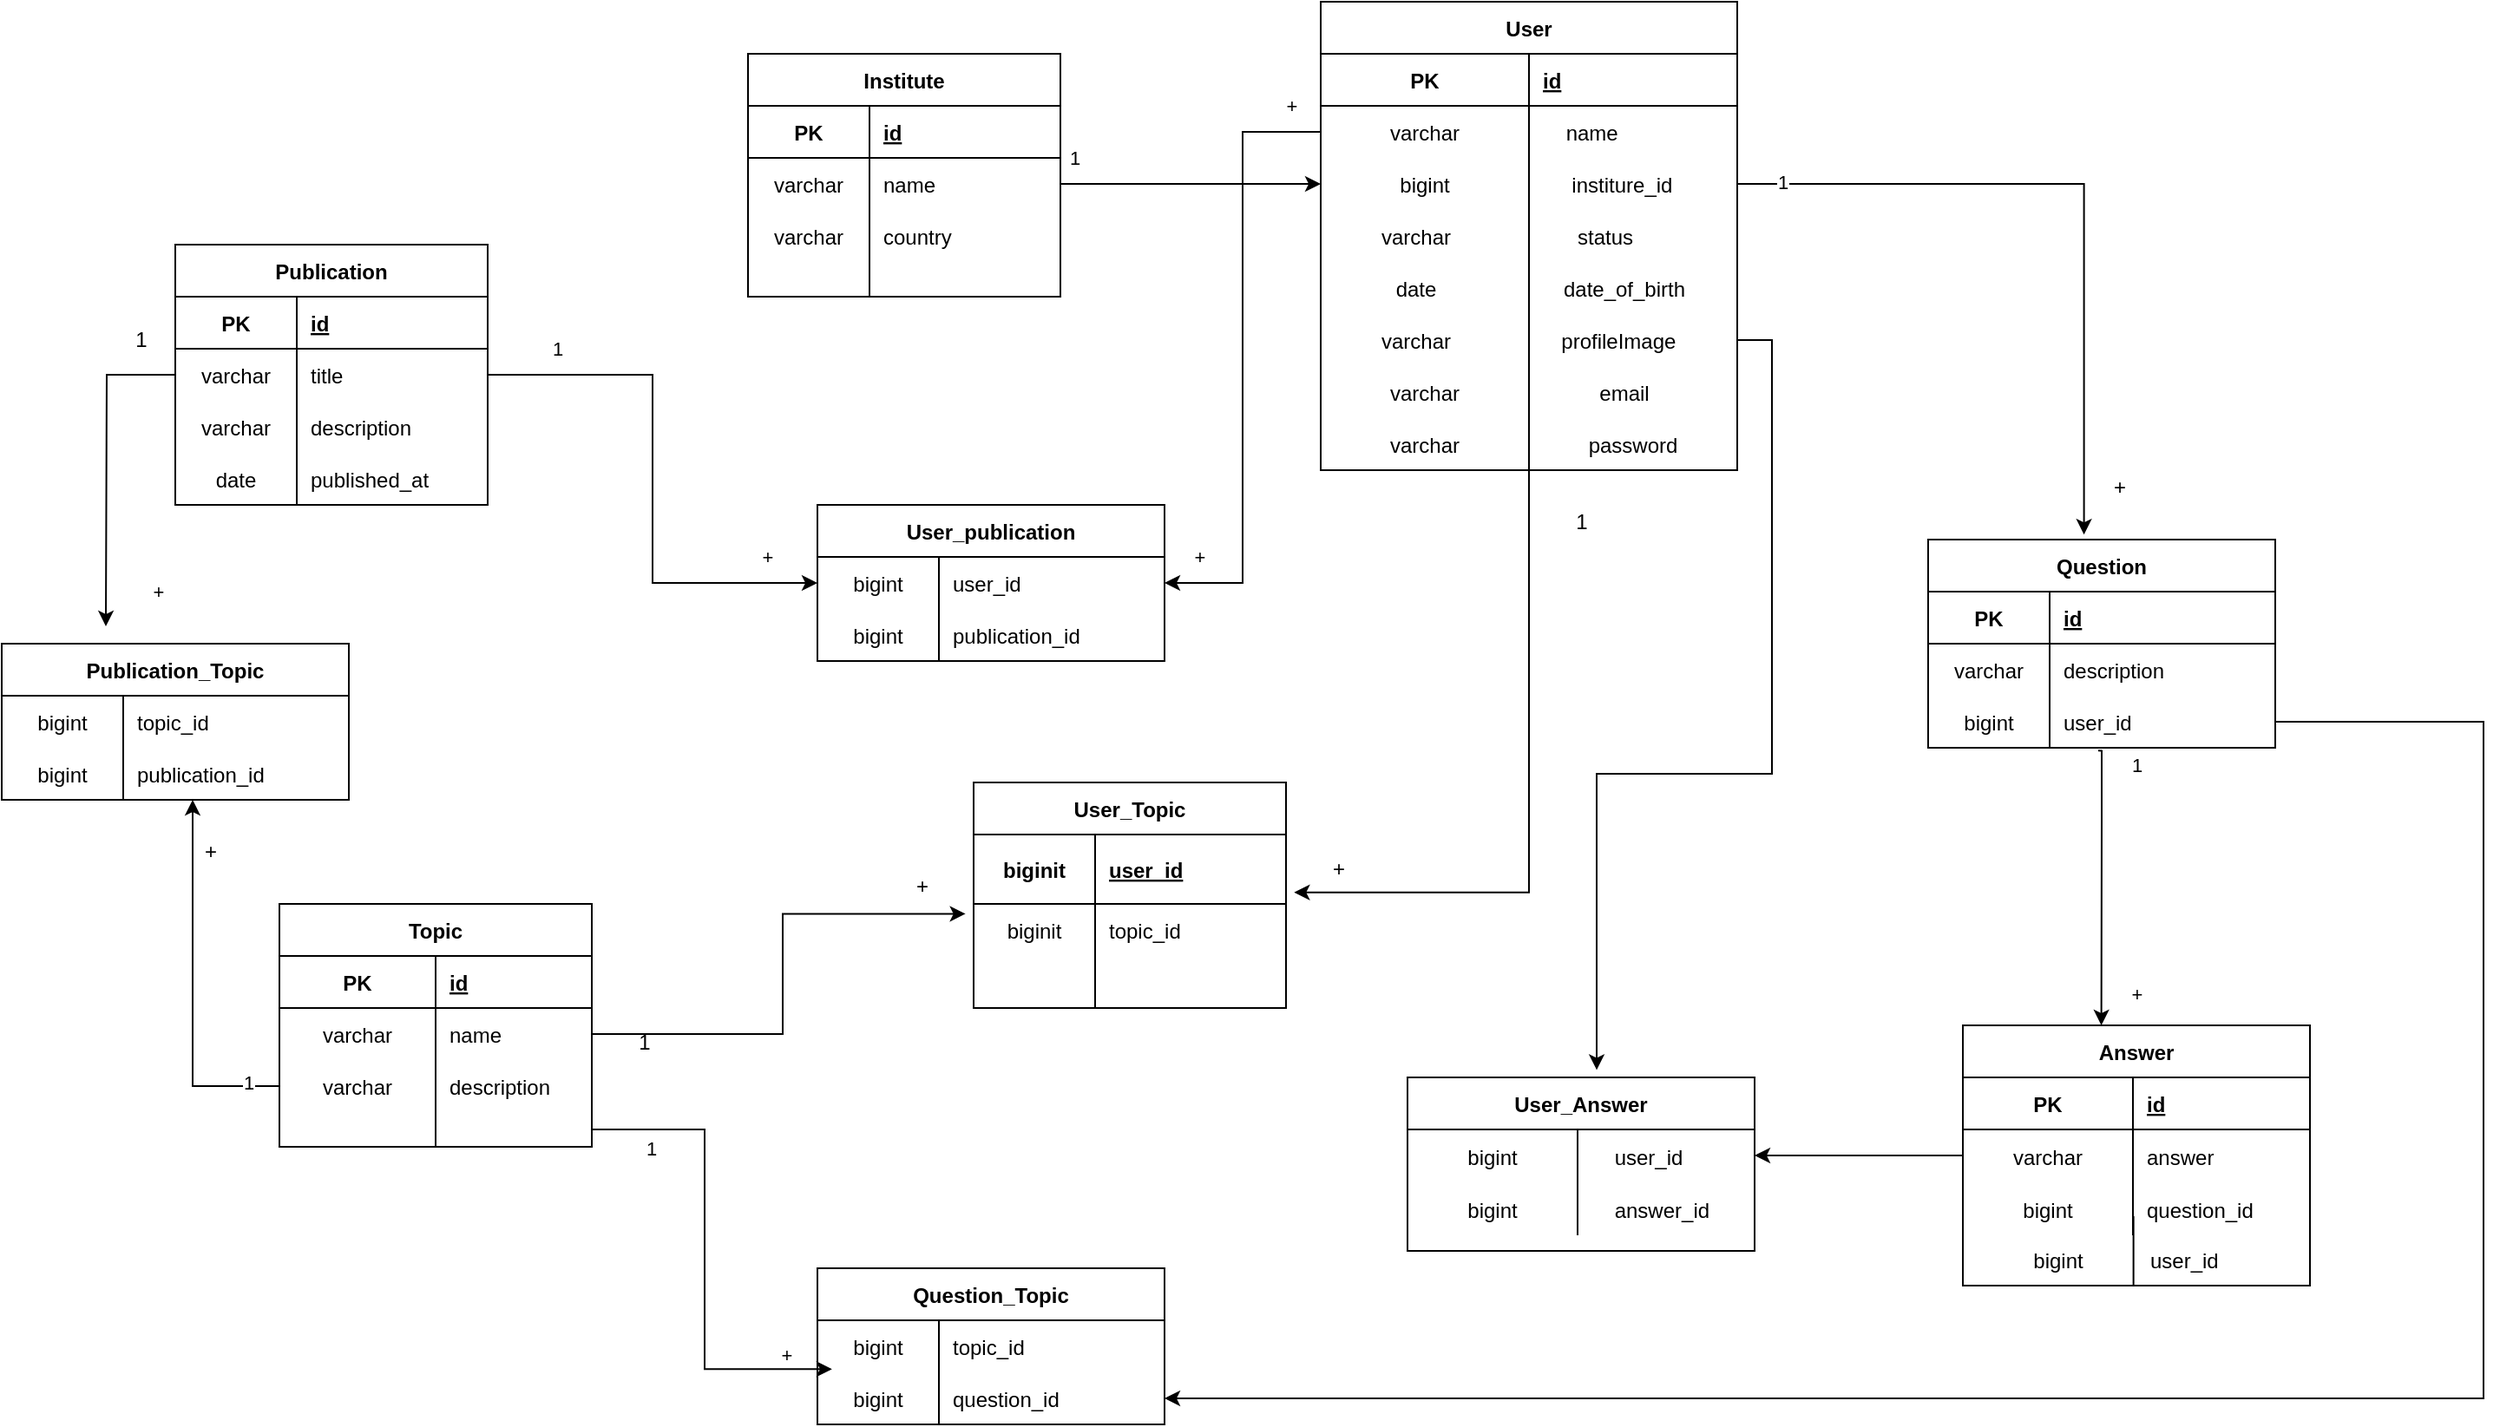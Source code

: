 <mxfile version="16.6.1" type="device"><diagram id="NTEDbijhVFuTEjHuNOdI" name="Page-1"><mxGraphModel dx="2929" dy="1227" grid="1" gridSize="10" guides="1" tooltips="1" connect="1" arrows="1" fold="1" page="1" pageScale="1" pageWidth="827" pageHeight="1169" math="0" shadow="0"><root><mxCell id="0"/><mxCell id="1" parent="0"/><mxCell id="lk_ZbCXiZOpK9rNxd8OQ-1" value="Institute" style="shape=table;startSize=30;container=1;collapsible=1;childLayout=tableLayout;fixedRows=1;rowLines=0;fontStyle=1;align=center;resizeLast=1;" vertex="1" parent="1"><mxGeometry x="94" y="142" width="180" height="140" as="geometry"/></mxCell><mxCell id="lk_ZbCXiZOpK9rNxd8OQ-2" value="" style="shape=tableRow;horizontal=0;startSize=0;swimlaneHead=0;swimlaneBody=0;fillColor=none;collapsible=0;dropTarget=0;points=[[0,0.5],[1,0.5]];portConstraint=eastwest;top=0;left=0;right=0;bottom=1;" vertex="1" parent="lk_ZbCXiZOpK9rNxd8OQ-1"><mxGeometry y="30" width="180" height="30" as="geometry"/></mxCell><mxCell id="lk_ZbCXiZOpK9rNxd8OQ-3" value="PK" style="shape=partialRectangle;connectable=0;fillColor=none;top=0;left=0;bottom=0;right=0;fontStyle=1;overflow=hidden;" vertex="1" parent="lk_ZbCXiZOpK9rNxd8OQ-2"><mxGeometry width="70" height="30" as="geometry"><mxRectangle width="70" height="30" as="alternateBounds"/></mxGeometry></mxCell><mxCell id="lk_ZbCXiZOpK9rNxd8OQ-4" value="id" style="shape=partialRectangle;connectable=0;fillColor=none;top=0;left=0;bottom=0;right=0;align=left;spacingLeft=6;fontStyle=5;overflow=hidden;" vertex="1" parent="lk_ZbCXiZOpK9rNxd8OQ-2"><mxGeometry x="70" width="110" height="30" as="geometry"><mxRectangle width="110" height="30" as="alternateBounds"/></mxGeometry></mxCell><mxCell id="lk_ZbCXiZOpK9rNxd8OQ-5" value="" style="shape=tableRow;horizontal=0;startSize=0;swimlaneHead=0;swimlaneBody=0;fillColor=none;collapsible=0;dropTarget=0;points=[[0,0.5],[1,0.5]];portConstraint=eastwest;top=0;left=0;right=0;bottom=0;" vertex="1" parent="lk_ZbCXiZOpK9rNxd8OQ-1"><mxGeometry y="60" width="180" height="30" as="geometry"/></mxCell><mxCell id="lk_ZbCXiZOpK9rNxd8OQ-6" value="varchar" style="shape=partialRectangle;connectable=0;fillColor=none;top=0;left=0;bottom=0;right=0;editable=1;overflow=hidden;" vertex="1" parent="lk_ZbCXiZOpK9rNxd8OQ-5"><mxGeometry width="70" height="30" as="geometry"><mxRectangle width="70" height="30" as="alternateBounds"/></mxGeometry></mxCell><mxCell id="lk_ZbCXiZOpK9rNxd8OQ-7" value="name    " style="shape=partialRectangle;connectable=0;fillColor=none;top=0;left=0;bottom=0;right=0;align=left;spacingLeft=6;overflow=hidden;" vertex="1" parent="lk_ZbCXiZOpK9rNxd8OQ-5"><mxGeometry x="70" width="110" height="30" as="geometry"><mxRectangle width="110" height="30" as="alternateBounds"/></mxGeometry></mxCell><mxCell id="lk_ZbCXiZOpK9rNxd8OQ-8" value="" style="shape=tableRow;horizontal=0;startSize=0;swimlaneHead=0;swimlaneBody=0;fillColor=none;collapsible=0;dropTarget=0;points=[[0,0.5],[1,0.5]];portConstraint=eastwest;top=0;left=0;right=0;bottom=0;" vertex="1" parent="lk_ZbCXiZOpK9rNxd8OQ-1"><mxGeometry y="90" width="180" height="30" as="geometry"/></mxCell><mxCell id="lk_ZbCXiZOpK9rNxd8OQ-9" value="varchar" style="shape=partialRectangle;connectable=0;fillColor=none;top=0;left=0;bottom=0;right=0;editable=1;overflow=hidden;" vertex="1" parent="lk_ZbCXiZOpK9rNxd8OQ-8"><mxGeometry width="70" height="30" as="geometry"><mxRectangle width="70" height="30" as="alternateBounds"/></mxGeometry></mxCell><mxCell id="lk_ZbCXiZOpK9rNxd8OQ-10" value="country" style="shape=partialRectangle;connectable=0;fillColor=none;top=0;left=0;bottom=0;right=0;align=left;spacingLeft=6;overflow=hidden;" vertex="1" parent="lk_ZbCXiZOpK9rNxd8OQ-8"><mxGeometry x="70" width="110" height="30" as="geometry"><mxRectangle width="110" height="30" as="alternateBounds"/></mxGeometry></mxCell><mxCell id="lk_ZbCXiZOpK9rNxd8OQ-11" value="" style="shape=tableRow;horizontal=0;startSize=0;swimlaneHead=0;swimlaneBody=0;fillColor=none;collapsible=0;dropTarget=0;points=[[0,0.5],[1,0.5]];portConstraint=eastwest;top=0;left=0;right=0;bottom=0;" vertex="1" parent="lk_ZbCXiZOpK9rNxd8OQ-1"><mxGeometry y="120" width="180" height="20" as="geometry"/></mxCell><mxCell id="lk_ZbCXiZOpK9rNxd8OQ-12" value="" style="shape=partialRectangle;connectable=0;fillColor=none;top=0;left=0;bottom=0;right=0;editable=1;overflow=hidden;" vertex="1" parent="lk_ZbCXiZOpK9rNxd8OQ-11"><mxGeometry width="70" height="20" as="geometry"><mxRectangle width="70" height="20" as="alternateBounds"/></mxGeometry></mxCell><mxCell id="lk_ZbCXiZOpK9rNxd8OQ-13" value="" style="shape=partialRectangle;connectable=0;fillColor=none;top=0;left=0;bottom=0;right=0;align=left;spacingLeft=6;overflow=hidden;" vertex="1" parent="lk_ZbCXiZOpK9rNxd8OQ-11"><mxGeometry x="70" width="110" height="20" as="geometry"><mxRectangle width="110" height="20" as="alternateBounds"/></mxGeometry></mxCell><mxCell id="lk_ZbCXiZOpK9rNxd8OQ-76" style="edgeStyle=orthogonalEdgeStyle;rounded=0;orthogonalLoop=1;jettySize=auto;html=1;exitX=0.5;exitY=1;exitDx=0;exitDy=0;entryX=1.026;entryY=0.834;entryDx=0;entryDy=0;entryPerimeter=0;" edge="1" parent="1" source="lk_ZbCXiZOpK9rNxd8OQ-16" target="lk_ZbCXiZOpK9rNxd8OQ-62"><mxGeometry relative="1" as="geometry"/></mxCell><mxCell id="lk_ZbCXiZOpK9rNxd8OQ-16" value="User" style="shape=table;startSize=30;container=1;collapsible=1;childLayout=tableLayout;fixedRows=1;rowLines=0;fontStyle=1;align=center;resizeLast=1;" vertex="1" parent="1"><mxGeometry x="424" y="112" width="240" height="270" as="geometry"/></mxCell><mxCell id="lk_ZbCXiZOpK9rNxd8OQ-17" value="" style="shape=tableRow;horizontal=0;startSize=0;swimlaneHead=0;swimlaneBody=0;fillColor=none;collapsible=0;dropTarget=0;points=[[0,0.5],[1,0.5]];portConstraint=eastwest;top=0;left=0;right=0;bottom=1;" vertex="1" parent="lk_ZbCXiZOpK9rNxd8OQ-16"><mxGeometry y="30" width="240" height="30" as="geometry"/></mxCell><mxCell id="lk_ZbCXiZOpK9rNxd8OQ-18" value="PK" style="shape=partialRectangle;connectable=0;fillColor=none;top=0;left=0;bottom=0;right=0;fontStyle=1;overflow=hidden;" vertex="1" parent="lk_ZbCXiZOpK9rNxd8OQ-17"><mxGeometry width="120" height="30" as="geometry"><mxRectangle width="120" height="30" as="alternateBounds"/></mxGeometry></mxCell><mxCell id="lk_ZbCXiZOpK9rNxd8OQ-19" value="id" style="shape=partialRectangle;connectable=0;fillColor=none;top=0;left=0;bottom=0;right=0;align=left;spacingLeft=6;fontStyle=5;overflow=hidden;" vertex="1" parent="lk_ZbCXiZOpK9rNxd8OQ-17"><mxGeometry x="120" width="120" height="30" as="geometry"><mxRectangle width="120" height="30" as="alternateBounds"/></mxGeometry></mxCell><mxCell id="lk_ZbCXiZOpK9rNxd8OQ-20" value="" style="shape=tableRow;horizontal=0;startSize=0;swimlaneHead=0;swimlaneBody=0;fillColor=none;collapsible=0;dropTarget=0;points=[[0,0.5],[1,0.5]];portConstraint=eastwest;top=0;left=0;right=0;bottom=0;" vertex="1" parent="lk_ZbCXiZOpK9rNxd8OQ-16"><mxGeometry y="60" width="240" height="30" as="geometry"/></mxCell><mxCell id="lk_ZbCXiZOpK9rNxd8OQ-21" value="varchar" style="shape=partialRectangle;connectable=0;fillColor=none;top=0;left=0;bottom=0;right=0;editable=1;overflow=hidden;" vertex="1" parent="lk_ZbCXiZOpK9rNxd8OQ-20"><mxGeometry width="120" height="30" as="geometry"><mxRectangle width="120" height="30" as="alternateBounds"/></mxGeometry></mxCell><mxCell id="lk_ZbCXiZOpK9rNxd8OQ-22" value="    name    " style="shape=partialRectangle;connectable=0;fillColor=none;top=0;left=0;bottom=0;right=0;align=left;spacingLeft=6;overflow=hidden;" vertex="1" parent="lk_ZbCXiZOpK9rNxd8OQ-20"><mxGeometry x="120" width="120" height="30" as="geometry"><mxRectangle width="120" height="30" as="alternateBounds"/></mxGeometry></mxCell><mxCell id="lk_ZbCXiZOpK9rNxd8OQ-23" value="" style="shape=tableRow;horizontal=0;startSize=0;swimlaneHead=0;swimlaneBody=0;fillColor=none;collapsible=0;dropTarget=0;points=[[0,0.5],[1,0.5]];portConstraint=eastwest;top=0;left=0;right=0;bottom=0;" vertex="1" parent="lk_ZbCXiZOpK9rNxd8OQ-16"><mxGeometry y="90" width="240" height="30" as="geometry"/></mxCell><mxCell id="lk_ZbCXiZOpK9rNxd8OQ-24" value="bigint" style="shape=partialRectangle;connectable=0;fillColor=none;top=0;left=0;bottom=0;right=0;editable=1;overflow=hidden;" vertex="1" parent="lk_ZbCXiZOpK9rNxd8OQ-23"><mxGeometry width="120" height="30" as="geometry"><mxRectangle width="120" height="30" as="alternateBounds"/></mxGeometry></mxCell><mxCell id="lk_ZbCXiZOpK9rNxd8OQ-25" value="     institure_id" style="shape=partialRectangle;connectable=0;fillColor=none;top=0;left=0;bottom=0;right=0;align=left;spacingLeft=6;overflow=hidden;" vertex="1" parent="lk_ZbCXiZOpK9rNxd8OQ-23"><mxGeometry x="120" width="120" height="30" as="geometry"><mxRectangle width="120" height="30" as="alternateBounds"/></mxGeometry></mxCell><mxCell id="lk_ZbCXiZOpK9rNxd8OQ-26" value="" style="shape=tableRow;horizontal=0;startSize=0;swimlaneHead=0;swimlaneBody=0;fillColor=none;collapsible=0;dropTarget=0;points=[[0,0.5],[1,0.5]];portConstraint=eastwest;top=0;left=0;right=0;bottom=0;" vertex="1" parent="lk_ZbCXiZOpK9rNxd8OQ-16"><mxGeometry y="120" width="240" height="150" as="geometry"/></mxCell><mxCell id="lk_ZbCXiZOpK9rNxd8OQ-27" value="" style="shape=partialRectangle;connectable=0;fillColor=none;top=0;left=0;bottom=0;right=0;editable=1;overflow=hidden;" vertex="1" parent="lk_ZbCXiZOpK9rNxd8OQ-26"><mxGeometry width="120" height="150" as="geometry"><mxRectangle width="120" height="150" as="alternateBounds"/></mxGeometry></mxCell><mxCell id="lk_ZbCXiZOpK9rNxd8OQ-28" value="" style="shape=partialRectangle;connectable=0;fillColor=none;top=0;left=0;bottom=0;right=0;align=left;spacingLeft=6;overflow=hidden;" vertex="1" parent="lk_ZbCXiZOpK9rNxd8OQ-26"><mxGeometry x="120" width="120" height="150" as="geometry"><mxRectangle width="120" height="150" as="alternateBounds"/></mxGeometry></mxCell><mxCell id="lk_ZbCXiZOpK9rNxd8OQ-42" value="Topic" style="shape=table;startSize=30;container=1;collapsible=1;childLayout=tableLayout;fixedRows=1;rowLines=0;fontStyle=1;align=center;resizeLast=1;" vertex="1" parent="1"><mxGeometry x="-176" y="632" width="180" height="140" as="geometry"/></mxCell><mxCell id="lk_ZbCXiZOpK9rNxd8OQ-43" value="" style="shape=tableRow;horizontal=0;startSize=0;swimlaneHead=0;swimlaneBody=0;fillColor=none;collapsible=0;dropTarget=0;points=[[0,0.5],[1,0.5]];portConstraint=eastwest;top=0;left=0;right=0;bottom=1;" vertex="1" parent="lk_ZbCXiZOpK9rNxd8OQ-42"><mxGeometry y="30" width="180" height="30" as="geometry"/></mxCell><mxCell id="lk_ZbCXiZOpK9rNxd8OQ-44" value="PK" style="shape=partialRectangle;connectable=0;fillColor=none;top=0;left=0;bottom=0;right=0;fontStyle=1;overflow=hidden;" vertex="1" parent="lk_ZbCXiZOpK9rNxd8OQ-43"><mxGeometry width="90" height="30" as="geometry"><mxRectangle width="90" height="30" as="alternateBounds"/></mxGeometry></mxCell><mxCell id="lk_ZbCXiZOpK9rNxd8OQ-45" value="id" style="shape=partialRectangle;connectable=0;fillColor=none;top=0;left=0;bottom=0;right=0;align=left;spacingLeft=6;fontStyle=5;overflow=hidden;" vertex="1" parent="lk_ZbCXiZOpK9rNxd8OQ-43"><mxGeometry x="90" width="90" height="30" as="geometry"><mxRectangle width="90" height="30" as="alternateBounds"/></mxGeometry></mxCell><mxCell id="lk_ZbCXiZOpK9rNxd8OQ-46" value="" style="shape=tableRow;horizontal=0;startSize=0;swimlaneHead=0;swimlaneBody=0;fillColor=none;collapsible=0;dropTarget=0;points=[[0,0.5],[1,0.5]];portConstraint=eastwest;top=0;left=0;right=0;bottom=0;" vertex="1" parent="lk_ZbCXiZOpK9rNxd8OQ-42"><mxGeometry y="60" width="180" height="30" as="geometry"/></mxCell><mxCell id="lk_ZbCXiZOpK9rNxd8OQ-47" value="varchar" style="shape=partialRectangle;connectable=0;fillColor=none;top=0;left=0;bottom=0;right=0;editable=1;overflow=hidden;" vertex="1" parent="lk_ZbCXiZOpK9rNxd8OQ-46"><mxGeometry width="90" height="30" as="geometry"><mxRectangle width="90" height="30" as="alternateBounds"/></mxGeometry></mxCell><mxCell id="lk_ZbCXiZOpK9rNxd8OQ-48" value="name    " style="shape=partialRectangle;connectable=0;fillColor=none;top=0;left=0;bottom=0;right=0;align=left;spacingLeft=6;overflow=hidden;" vertex="1" parent="lk_ZbCXiZOpK9rNxd8OQ-46"><mxGeometry x="90" width="90" height="30" as="geometry"><mxRectangle width="90" height="30" as="alternateBounds"/></mxGeometry></mxCell><mxCell id="lk_ZbCXiZOpK9rNxd8OQ-49" value="" style="shape=tableRow;horizontal=0;startSize=0;swimlaneHead=0;swimlaneBody=0;fillColor=none;collapsible=0;dropTarget=0;points=[[0,0.5],[1,0.5]];portConstraint=eastwest;top=0;left=0;right=0;bottom=0;" vertex="1" parent="lk_ZbCXiZOpK9rNxd8OQ-42"><mxGeometry y="90" width="180" height="30" as="geometry"/></mxCell><mxCell id="lk_ZbCXiZOpK9rNxd8OQ-50" value="varchar" style="shape=partialRectangle;connectable=0;fillColor=none;top=0;left=0;bottom=0;right=0;editable=1;overflow=hidden;" vertex="1" parent="lk_ZbCXiZOpK9rNxd8OQ-49"><mxGeometry width="90" height="30" as="geometry"><mxRectangle width="90" height="30" as="alternateBounds"/></mxGeometry></mxCell><mxCell id="lk_ZbCXiZOpK9rNxd8OQ-51" value="description" style="shape=partialRectangle;connectable=0;fillColor=none;top=0;left=0;bottom=0;right=0;align=left;spacingLeft=6;overflow=hidden;" vertex="1" parent="lk_ZbCXiZOpK9rNxd8OQ-49"><mxGeometry x="90" width="90" height="30" as="geometry"><mxRectangle width="90" height="30" as="alternateBounds"/></mxGeometry></mxCell><mxCell id="lk_ZbCXiZOpK9rNxd8OQ-52" value="" style="shape=tableRow;horizontal=0;startSize=0;swimlaneHead=0;swimlaneBody=0;fillColor=none;collapsible=0;dropTarget=0;points=[[0,0.5],[1,0.5]];portConstraint=eastwest;top=0;left=0;right=0;bottom=0;" vertex="1" parent="lk_ZbCXiZOpK9rNxd8OQ-42"><mxGeometry y="120" width="180" height="20" as="geometry"/></mxCell><mxCell id="lk_ZbCXiZOpK9rNxd8OQ-53" value="" style="shape=partialRectangle;connectable=0;fillColor=none;top=0;left=0;bottom=0;right=0;editable=1;overflow=hidden;" vertex="1" parent="lk_ZbCXiZOpK9rNxd8OQ-52"><mxGeometry width="90" height="20" as="geometry"><mxRectangle width="90" height="20" as="alternateBounds"/></mxGeometry></mxCell><mxCell id="lk_ZbCXiZOpK9rNxd8OQ-54" value="" style="shape=partialRectangle;connectable=0;fillColor=none;top=0;left=0;bottom=0;right=0;align=left;spacingLeft=6;overflow=hidden;" vertex="1" parent="lk_ZbCXiZOpK9rNxd8OQ-52"><mxGeometry x="90" width="90" height="20" as="geometry"><mxRectangle width="90" height="20" as="alternateBounds"/></mxGeometry></mxCell><mxCell id="lk_ZbCXiZOpK9rNxd8OQ-56" value="status" style="shape=partialRectangle;connectable=0;fillColor=none;top=0;left=0;bottom=0;right=0;align=left;spacingLeft=6;overflow=hidden;" vertex="1" parent="1"><mxGeometry x="564" y="232" width="70" height="30" as="geometry"><mxRectangle width="140" height="30" as="alternateBounds"/></mxGeometry></mxCell><mxCell id="lk_ZbCXiZOpK9rNxd8OQ-57" style="edgeStyle=orthogonalEdgeStyle;rounded=0;orthogonalLoop=1;jettySize=auto;html=1;exitX=1;exitY=0.5;exitDx=0;exitDy=0;entryX=0;entryY=0.5;entryDx=0;entryDy=0;" edge="1" parent="1" source="lk_ZbCXiZOpK9rNxd8OQ-5" target="lk_ZbCXiZOpK9rNxd8OQ-23"><mxGeometry relative="1" as="geometry"/></mxCell><mxCell id="lk_ZbCXiZOpK9rNxd8OQ-59" value="1" style="edgeLabel;html=1;align=center;verticalAlign=middle;resizable=0;points=[];" vertex="1" connectable="0" parent="lk_ZbCXiZOpK9rNxd8OQ-57"><mxGeometry x="-0.896" relative="1" as="geometry"><mxPoint y="-15" as="offset"/></mxGeometry></mxCell><mxCell id="lk_ZbCXiZOpK9rNxd8OQ-60" value="+" style="edgeLabel;html=1;align=center;verticalAlign=middle;resizable=0;points=[];" vertex="1" connectable="0" parent="lk_ZbCXiZOpK9rNxd8OQ-57"><mxGeometry x="0.767" relative="1" as="geometry"><mxPoint y="-45" as="offset"/></mxGeometry></mxCell><mxCell id="lk_ZbCXiZOpK9rNxd8OQ-61" value="User_Topic" style="shape=table;startSize=30;container=1;collapsible=1;childLayout=tableLayout;fixedRows=1;rowLines=0;fontStyle=1;align=center;resizeLast=1;" vertex="1" parent="1"><mxGeometry x="224" y="562" width="180" height="130" as="geometry"/></mxCell><mxCell id="lk_ZbCXiZOpK9rNxd8OQ-62" value="" style="shape=tableRow;horizontal=0;startSize=0;swimlaneHead=0;swimlaneBody=0;fillColor=none;collapsible=0;dropTarget=0;points=[[0,0.5],[1,0.5]];portConstraint=eastwest;top=0;left=0;right=0;bottom=1;" vertex="1" parent="lk_ZbCXiZOpK9rNxd8OQ-61"><mxGeometry y="30" width="180" height="40" as="geometry"/></mxCell><mxCell id="lk_ZbCXiZOpK9rNxd8OQ-63" value="biginit" style="shape=partialRectangle;connectable=0;fillColor=none;top=0;left=0;bottom=0;right=0;fontStyle=1;overflow=hidden;" vertex="1" parent="lk_ZbCXiZOpK9rNxd8OQ-62"><mxGeometry width="70" height="40" as="geometry"><mxRectangle width="70" height="40" as="alternateBounds"/></mxGeometry></mxCell><mxCell id="lk_ZbCXiZOpK9rNxd8OQ-64" value="user_id" style="shape=partialRectangle;connectable=0;fillColor=none;top=0;left=0;bottom=0;right=0;align=left;spacingLeft=6;fontStyle=5;overflow=hidden;" vertex="1" parent="lk_ZbCXiZOpK9rNxd8OQ-62"><mxGeometry x="70" width="110" height="40" as="geometry"><mxRectangle width="110" height="40" as="alternateBounds"/></mxGeometry></mxCell><mxCell id="lk_ZbCXiZOpK9rNxd8OQ-65" value="" style="shape=tableRow;horizontal=0;startSize=0;swimlaneHead=0;swimlaneBody=0;fillColor=none;collapsible=0;dropTarget=0;points=[[0,0.5],[1,0.5]];portConstraint=eastwest;top=0;left=0;right=0;bottom=0;" vertex="1" parent="lk_ZbCXiZOpK9rNxd8OQ-61"><mxGeometry y="70" width="180" height="30" as="geometry"/></mxCell><mxCell id="lk_ZbCXiZOpK9rNxd8OQ-66" value="biginit" style="shape=partialRectangle;connectable=0;fillColor=none;top=0;left=0;bottom=0;right=0;editable=1;overflow=hidden;" vertex="1" parent="lk_ZbCXiZOpK9rNxd8OQ-65"><mxGeometry width="70" height="30" as="geometry"><mxRectangle width="70" height="30" as="alternateBounds"/></mxGeometry></mxCell><mxCell id="lk_ZbCXiZOpK9rNxd8OQ-67" value="topic_id" style="shape=partialRectangle;connectable=0;fillColor=none;top=0;left=0;bottom=0;right=0;align=left;spacingLeft=6;overflow=hidden;" vertex="1" parent="lk_ZbCXiZOpK9rNxd8OQ-65"><mxGeometry x="70" width="110" height="30" as="geometry"><mxRectangle width="110" height="30" as="alternateBounds"/></mxGeometry></mxCell><mxCell id="lk_ZbCXiZOpK9rNxd8OQ-68" value="" style="shape=tableRow;horizontal=0;startSize=0;swimlaneHead=0;swimlaneBody=0;fillColor=none;collapsible=0;dropTarget=0;points=[[0,0.5],[1,0.5]];portConstraint=eastwest;top=0;left=0;right=0;bottom=0;" vertex="1" parent="lk_ZbCXiZOpK9rNxd8OQ-61"><mxGeometry y="100" width="180" height="30" as="geometry"/></mxCell><mxCell id="lk_ZbCXiZOpK9rNxd8OQ-69" value="" style="shape=partialRectangle;connectable=0;fillColor=none;top=0;left=0;bottom=0;right=0;editable=1;overflow=hidden;" vertex="1" parent="lk_ZbCXiZOpK9rNxd8OQ-68"><mxGeometry width="70" height="30" as="geometry"><mxRectangle width="70" height="30" as="alternateBounds"/></mxGeometry></mxCell><mxCell id="lk_ZbCXiZOpK9rNxd8OQ-70" value="" style="shape=partialRectangle;connectable=0;fillColor=none;top=0;left=0;bottom=0;right=0;align=left;spacingLeft=6;overflow=hidden;" vertex="1" parent="lk_ZbCXiZOpK9rNxd8OQ-68"><mxGeometry x="70" width="110" height="30" as="geometry"><mxRectangle width="110" height="30" as="alternateBounds"/></mxGeometry></mxCell><mxCell id="lk_ZbCXiZOpK9rNxd8OQ-79" style="edgeStyle=orthogonalEdgeStyle;rounded=0;orthogonalLoop=1;jettySize=auto;html=1;exitX=1;exitY=0.5;exitDx=0;exitDy=0;entryX=-0.026;entryY=0.191;entryDx=0;entryDy=0;entryPerimeter=0;" edge="1" parent="1" source="lk_ZbCXiZOpK9rNxd8OQ-46" target="lk_ZbCXiZOpK9rNxd8OQ-65"><mxGeometry relative="1" as="geometry"/></mxCell><mxCell id="lk_ZbCXiZOpK9rNxd8OQ-81" value="varchar" style="shape=partialRectangle;connectable=0;fillColor=none;top=0;left=0;bottom=0;right=0;editable=1;overflow=hidden;" vertex="1" parent="1"><mxGeometry x="424" y="232" width="110" height="30" as="geometry"><mxRectangle width="110" height="30" as="alternateBounds"/></mxGeometry></mxCell><mxCell id="lk_ZbCXiZOpK9rNxd8OQ-83" value="date" style="shape=partialRectangle;connectable=0;fillColor=none;top=0;left=0;bottom=0;right=0;editable=1;overflow=hidden;" vertex="1" parent="1"><mxGeometry x="424" y="262" width="110" height="30" as="geometry"><mxRectangle width="110" height="30" as="alternateBounds"/></mxGeometry></mxCell><mxCell id="lk_ZbCXiZOpK9rNxd8OQ-84" value="date_of_birth" style="shape=partialRectangle;connectable=0;fillColor=none;top=0;left=0;bottom=0;right=0;editable=1;overflow=hidden;" vertex="1" parent="1"><mxGeometry x="544" y="262" width="110" height="30" as="geometry"><mxRectangle width="110" height="30" as="alternateBounds"/></mxGeometry></mxCell><mxCell id="lk_ZbCXiZOpK9rNxd8OQ-85" value="varchar" style="shape=partialRectangle;connectable=0;fillColor=none;top=0;left=0;bottom=0;right=0;editable=1;overflow=hidden;" vertex="1" parent="1"><mxGeometry x="424" y="292" width="110" height="30" as="geometry"><mxRectangle width="110" height="30" as="alternateBounds"/></mxGeometry></mxCell><mxCell id="lk_ZbCXiZOpK9rNxd8OQ-86" value="    profileImage" style="shape=partialRectangle;connectable=0;fillColor=none;top=0;left=0;bottom=0;right=0;editable=1;overflow=hidden;" vertex="1" parent="1"><mxGeometry x="534" y="292" width="110" height="30" as="geometry"><mxRectangle width="110" height="30" as="alternateBounds"/></mxGeometry></mxCell><mxCell id="lk_ZbCXiZOpK9rNxd8OQ-87" value="varchar" style="shape=partialRectangle;connectable=0;fillColor=none;top=0;left=0;bottom=0;right=0;editable=1;overflow=hidden;" vertex="1" parent="1"><mxGeometry x="424" y="322" width="120" height="30" as="geometry"><mxRectangle width="110" height="30" as="alternateBounds"/></mxGeometry></mxCell><mxCell id="lk_ZbCXiZOpK9rNxd8OQ-88" value="email" style="shape=partialRectangle;connectable=0;fillColor=none;top=0;left=0;bottom=0;right=0;editable=1;overflow=hidden;" vertex="1" parent="1"><mxGeometry x="539" y="322" width="120" height="30" as="geometry"><mxRectangle width="110" height="30" as="alternateBounds"/></mxGeometry></mxCell><mxCell id="lk_ZbCXiZOpK9rNxd8OQ-89" value="varchar" style="shape=partialRectangle;connectable=0;fillColor=none;top=0;left=0;bottom=0;right=0;editable=1;overflow=hidden;" vertex="1" parent="1"><mxGeometry x="424" y="352" width="120" height="30" as="geometry"><mxRectangle width="110" height="30" as="alternateBounds"/></mxGeometry></mxCell><mxCell id="lk_ZbCXiZOpK9rNxd8OQ-90" value="password" style="shape=partialRectangle;connectable=0;fillColor=none;top=0;left=0;bottom=0;right=0;editable=1;overflow=hidden;" vertex="1" parent="1"><mxGeometry x="544" y="352" width="120" height="30" as="geometry"><mxRectangle width="110" height="30" as="alternateBounds"/></mxGeometry></mxCell><mxCell id="lk_ZbCXiZOpK9rNxd8OQ-91" value="Question" style="shape=table;startSize=30;container=1;collapsible=1;childLayout=tableLayout;fixedRows=1;rowLines=0;fontStyle=1;align=center;resizeLast=1;" vertex="1" parent="1"><mxGeometry x="774" y="422" width="200" height="120" as="geometry"/></mxCell><mxCell id="lk_ZbCXiZOpK9rNxd8OQ-92" value="" style="shape=tableRow;horizontal=0;startSize=0;swimlaneHead=0;swimlaneBody=0;fillColor=none;collapsible=0;dropTarget=0;points=[[0,0.5],[1,0.5]];portConstraint=eastwest;top=0;left=0;right=0;bottom=1;" vertex="1" parent="lk_ZbCXiZOpK9rNxd8OQ-91"><mxGeometry y="30" width="200" height="30" as="geometry"/></mxCell><mxCell id="lk_ZbCXiZOpK9rNxd8OQ-93" value="PK" style="shape=partialRectangle;connectable=0;fillColor=none;top=0;left=0;bottom=0;right=0;fontStyle=1;overflow=hidden;" vertex="1" parent="lk_ZbCXiZOpK9rNxd8OQ-92"><mxGeometry width="70" height="30" as="geometry"><mxRectangle width="70" height="30" as="alternateBounds"/></mxGeometry></mxCell><mxCell id="lk_ZbCXiZOpK9rNxd8OQ-94" value="id" style="shape=partialRectangle;connectable=0;fillColor=none;top=0;left=0;bottom=0;right=0;align=left;spacingLeft=6;fontStyle=5;overflow=hidden;" vertex="1" parent="lk_ZbCXiZOpK9rNxd8OQ-92"><mxGeometry x="70" width="130" height="30" as="geometry"><mxRectangle width="130" height="30" as="alternateBounds"/></mxGeometry></mxCell><mxCell id="lk_ZbCXiZOpK9rNxd8OQ-95" value="" style="shape=tableRow;horizontal=0;startSize=0;swimlaneHead=0;swimlaneBody=0;fillColor=none;collapsible=0;dropTarget=0;points=[[0,0.5],[1,0.5]];portConstraint=eastwest;top=0;left=0;right=0;bottom=0;" vertex="1" parent="lk_ZbCXiZOpK9rNxd8OQ-91"><mxGeometry y="60" width="200" height="30" as="geometry"/></mxCell><mxCell id="lk_ZbCXiZOpK9rNxd8OQ-96" value="varchar" style="shape=partialRectangle;connectable=0;fillColor=none;top=0;left=0;bottom=0;right=0;editable=1;overflow=hidden;" vertex="1" parent="lk_ZbCXiZOpK9rNxd8OQ-95"><mxGeometry width="70" height="30" as="geometry"><mxRectangle width="70" height="30" as="alternateBounds"/></mxGeometry></mxCell><mxCell id="lk_ZbCXiZOpK9rNxd8OQ-97" value="description" style="shape=partialRectangle;connectable=0;fillColor=none;top=0;left=0;bottom=0;right=0;align=left;spacingLeft=6;overflow=hidden;" vertex="1" parent="lk_ZbCXiZOpK9rNxd8OQ-95"><mxGeometry x="70" width="130" height="30" as="geometry"><mxRectangle width="130" height="30" as="alternateBounds"/></mxGeometry></mxCell><mxCell id="lk_ZbCXiZOpK9rNxd8OQ-98" value="" style="shape=tableRow;horizontal=0;startSize=0;swimlaneHead=0;swimlaneBody=0;fillColor=none;collapsible=0;dropTarget=0;points=[[0,0.5],[1,0.5]];portConstraint=eastwest;top=0;left=0;right=0;bottom=0;" vertex="1" parent="lk_ZbCXiZOpK9rNxd8OQ-91"><mxGeometry y="90" width="200" height="30" as="geometry"/></mxCell><mxCell id="lk_ZbCXiZOpK9rNxd8OQ-99" value="bigint" style="shape=partialRectangle;connectable=0;fillColor=none;top=0;left=0;bottom=0;right=0;editable=1;overflow=hidden;" vertex="1" parent="lk_ZbCXiZOpK9rNxd8OQ-98"><mxGeometry width="70" height="30" as="geometry"><mxRectangle width="70" height="30" as="alternateBounds"/></mxGeometry></mxCell><mxCell id="lk_ZbCXiZOpK9rNxd8OQ-100" value="user_id" style="shape=partialRectangle;connectable=0;fillColor=none;top=0;left=0;bottom=0;right=0;align=left;spacingLeft=6;overflow=hidden;" vertex="1" parent="lk_ZbCXiZOpK9rNxd8OQ-98"><mxGeometry x="70" width="130" height="30" as="geometry"><mxRectangle width="130" height="30" as="alternateBounds"/></mxGeometry></mxCell><mxCell id="lk_ZbCXiZOpK9rNxd8OQ-104" value="Publication" style="shape=table;startSize=30;container=1;collapsible=1;childLayout=tableLayout;fixedRows=1;rowLines=0;fontStyle=1;align=center;resizeLast=1;" vertex="1" parent="1"><mxGeometry x="-236" y="252" width="180" height="150" as="geometry"/></mxCell><mxCell id="lk_ZbCXiZOpK9rNxd8OQ-105" value="" style="shape=tableRow;horizontal=0;startSize=0;swimlaneHead=0;swimlaneBody=0;fillColor=none;collapsible=0;dropTarget=0;points=[[0,0.5],[1,0.5]];portConstraint=eastwest;top=0;left=0;right=0;bottom=1;" vertex="1" parent="lk_ZbCXiZOpK9rNxd8OQ-104"><mxGeometry y="30" width="180" height="30" as="geometry"/></mxCell><mxCell id="lk_ZbCXiZOpK9rNxd8OQ-106" value="PK" style="shape=partialRectangle;connectable=0;fillColor=none;top=0;left=0;bottom=0;right=0;fontStyle=1;overflow=hidden;" vertex="1" parent="lk_ZbCXiZOpK9rNxd8OQ-105"><mxGeometry width="70" height="30" as="geometry"><mxRectangle width="70" height="30" as="alternateBounds"/></mxGeometry></mxCell><mxCell id="lk_ZbCXiZOpK9rNxd8OQ-107" value="id" style="shape=partialRectangle;connectable=0;fillColor=none;top=0;left=0;bottom=0;right=0;align=left;spacingLeft=6;fontStyle=5;overflow=hidden;" vertex="1" parent="lk_ZbCXiZOpK9rNxd8OQ-105"><mxGeometry x="70" width="110" height="30" as="geometry"><mxRectangle width="110" height="30" as="alternateBounds"/></mxGeometry></mxCell><mxCell id="lk_ZbCXiZOpK9rNxd8OQ-108" value="" style="shape=tableRow;horizontal=0;startSize=0;swimlaneHead=0;swimlaneBody=0;fillColor=none;collapsible=0;dropTarget=0;points=[[0,0.5],[1,0.5]];portConstraint=eastwest;top=0;left=0;right=0;bottom=0;" vertex="1" parent="lk_ZbCXiZOpK9rNxd8OQ-104"><mxGeometry y="60" width="180" height="30" as="geometry"/></mxCell><mxCell id="lk_ZbCXiZOpK9rNxd8OQ-109" value="varchar" style="shape=partialRectangle;connectable=0;fillColor=none;top=0;left=0;bottom=0;right=0;editable=1;overflow=hidden;" vertex="1" parent="lk_ZbCXiZOpK9rNxd8OQ-108"><mxGeometry width="70" height="30" as="geometry"><mxRectangle width="70" height="30" as="alternateBounds"/></mxGeometry></mxCell><mxCell id="lk_ZbCXiZOpK9rNxd8OQ-110" value="title" style="shape=partialRectangle;connectable=0;fillColor=none;top=0;left=0;bottom=0;right=0;align=left;spacingLeft=6;overflow=hidden;" vertex="1" parent="lk_ZbCXiZOpK9rNxd8OQ-108"><mxGeometry x="70" width="110" height="30" as="geometry"><mxRectangle width="110" height="30" as="alternateBounds"/></mxGeometry></mxCell><mxCell id="lk_ZbCXiZOpK9rNxd8OQ-111" value="" style="shape=tableRow;horizontal=0;startSize=0;swimlaneHead=0;swimlaneBody=0;fillColor=none;collapsible=0;dropTarget=0;points=[[0,0.5],[1,0.5]];portConstraint=eastwest;top=0;left=0;right=0;bottom=0;" vertex="1" parent="lk_ZbCXiZOpK9rNxd8OQ-104"><mxGeometry y="90" width="180" height="30" as="geometry"/></mxCell><mxCell id="lk_ZbCXiZOpK9rNxd8OQ-112" value="varchar" style="shape=partialRectangle;connectable=0;fillColor=none;top=0;left=0;bottom=0;right=0;editable=1;overflow=hidden;" vertex="1" parent="lk_ZbCXiZOpK9rNxd8OQ-111"><mxGeometry width="70" height="30" as="geometry"><mxRectangle width="70" height="30" as="alternateBounds"/></mxGeometry></mxCell><mxCell id="lk_ZbCXiZOpK9rNxd8OQ-113" value="description" style="shape=partialRectangle;connectable=0;fillColor=none;top=0;left=0;bottom=0;right=0;align=left;spacingLeft=6;overflow=hidden;" vertex="1" parent="lk_ZbCXiZOpK9rNxd8OQ-111"><mxGeometry x="70" width="110" height="30" as="geometry"><mxRectangle width="110" height="30" as="alternateBounds"/></mxGeometry></mxCell><mxCell id="lk_ZbCXiZOpK9rNxd8OQ-146" value="Answer" style="shape=table;startSize=30;container=1;collapsible=1;childLayout=tableLayout;fixedRows=1;rowLines=0;fontStyle=1;align=center;resizeLast=1;" vertex="1" parent="1"><mxGeometry x="794" y="702" width="200" height="150" as="geometry"><mxRectangle x="720" y="740" width="80" height="30" as="alternateBounds"/></mxGeometry></mxCell><mxCell id="lk_ZbCXiZOpK9rNxd8OQ-147" value="" style="shape=tableRow;horizontal=0;startSize=0;swimlaneHead=0;swimlaneBody=0;fillColor=none;collapsible=0;dropTarget=0;points=[[0,0.5],[1,0.5]];portConstraint=eastwest;top=0;left=0;right=0;bottom=1;" vertex="1" parent="lk_ZbCXiZOpK9rNxd8OQ-146"><mxGeometry y="30" width="200" height="30" as="geometry"/></mxCell><mxCell id="lk_ZbCXiZOpK9rNxd8OQ-148" value="PK" style="shape=partialRectangle;connectable=0;fillColor=none;top=0;left=0;bottom=0;right=0;fontStyle=1;overflow=hidden;" vertex="1" parent="lk_ZbCXiZOpK9rNxd8OQ-147"><mxGeometry width="98" height="30" as="geometry"><mxRectangle width="98" height="30" as="alternateBounds"/></mxGeometry></mxCell><mxCell id="lk_ZbCXiZOpK9rNxd8OQ-149" value="id" style="shape=partialRectangle;connectable=0;fillColor=none;top=0;left=0;bottom=0;right=0;align=left;spacingLeft=6;fontStyle=5;overflow=hidden;" vertex="1" parent="lk_ZbCXiZOpK9rNxd8OQ-147"><mxGeometry x="98" width="102" height="30" as="geometry"><mxRectangle width="102" height="30" as="alternateBounds"/></mxGeometry></mxCell><mxCell id="lk_ZbCXiZOpK9rNxd8OQ-150" value="" style="shape=tableRow;horizontal=0;startSize=0;swimlaneHead=0;swimlaneBody=0;fillColor=none;collapsible=0;dropTarget=0;points=[[0,0.5],[1,0.5]];portConstraint=eastwest;top=0;left=0;right=0;bottom=0;" vertex="1" parent="lk_ZbCXiZOpK9rNxd8OQ-146"><mxGeometry y="60" width="200" height="31" as="geometry"/></mxCell><mxCell id="lk_ZbCXiZOpK9rNxd8OQ-151" value="varchar" style="shape=partialRectangle;connectable=0;fillColor=none;top=0;left=0;bottom=0;right=0;editable=1;overflow=hidden;" vertex="1" parent="lk_ZbCXiZOpK9rNxd8OQ-150"><mxGeometry width="98" height="31" as="geometry"><mxRectangle width="98" height="31" as="alternateBounds"/></mxGeometry></mxCell><mxCell id="lk_ZbCXiZOpK9rNxd8OQ-152" value="answer" style="shape=partialRectangle;connectable=0;fillColor=none;top=0;left=0;bottom=0;right=0;align=left;spacingLeft=6;overflow=hidden;" vertex="1" parent="lk_ZbCXiZOpK9rNxd8OQ-150"><mxGeometry x="98" width="102" height="31" as="geometry"><mxRectangle width="102" height="31" as="alternateBounds"/></mxGeometry></mxCell><mxCell id="lk_ZbCXiZOpK9rNxd8OQ-153" value="" style="shape=tableRow;horizontal=0;startSize=0;swimlaneHead=0;swimlaneBody=0;fillColor=none;collapsible=0;dropTarget=0;points=[[0,0.5],[1,0.5]];portConstraint=eastwest;top=0;left=0;right=0;bottom=0;" vertex="1" parent="lk_ZbCXiZOpK9rNxd8OQ-146"><mxGeometry y="91" width="200" height="30" as="geometry"/></mxCell><mxCell id="lk_ZbCXiZOpK9rNxd8OQ-154" value="bigint" style="shape=partialRectangle;connectable=0;fillColor=none;top=0;left=0;bottom=0;right=0;editable=1;overflow=hidden;" vertex="1" parent="lk_ZbCXiZOpK9rNxd8OQ-153"><mxGeometry width="98" height="30" as="geometry"><mxRectangle width="98" height="30" as="alternateBounds"/></mxGeometry></mxCell><mxCell id="lk_ZbCXiZOpK9rNxd8OQ-155" value="question_id" style="shape=partialRectangle;connectable=0;fillColor=none;top=0;left=0;bottom=0;right=0;align=left;spacingLeft=6;overflow=hidden;" vertex="1" parent="lk_ZbCXiZOpK9rNxd8OQ-153"><mxGeometry x="98" width="102" height="30" as="geometry"><mxRectangle width="102" height="30" as="alternateBounds"/></mxGeometry></mxCell><mxCell id="lk_ZbCXiZOpK9rNxd8OQ-157" style="edgeStyle=orthogonalEdgeStyle;rounded=0;orthogonalLoop=1;jettySize=auto;html=1;exitX=0.49;exitY=1.055;exitDx=0;exitDy=0;exitPerimeter=0;" edge="1" parent="1" source="lk_ZbCXiZOpK9rNxd8OQ-98"><mxGeometry relative="1" as="geometry"><mxPoint x="873.8" y="612" as="sourcePoint"/><mxPoint x="873.8" y="702" as="targetPoint"/><Array as="points"><mxPoint x="874" y="544"/><mxPoint x="874" y="583"/></Array></mxGeometry></mxCell><mxCell id="lk_ZbCXiZOpK9rNxd8OQ-161" value="1" style="edgeLabel;html=1;align=center;verticalAlign=middle;resizable=0;points=[];" vertex="1" connectable="0" parent="lk_ZbCXiZOpK9rNxd8OQ-157"><mxGeometry x="-0.47" y="2" relative="1" as="geometry"><mxPoint x="18" y="-32" as="offset"/></mxGeometry></mxCell><mxCell id="lk_ZbCXiZOpK9rNxd8OQ-162" value="+" style="edgeLabel;html=1;align=center;verticalAlign=middle;resizable=0;points=[];" vertex="1" connectable="0" parent="lk_ZbCXiZOpK9rNxd8OQ-157"><mxGeometry x="0.779" y="2" relative="1" as="geometry"><mxPoint x="18" as="offset"/></mxGeometry></mxCell><mxCell id="lk_ZbCXiZOpK9rNxd8OQ-158" value="bigint" style="shape=partialRectangle;connectable=0;fillColor=none;top=0;left=0;bottom=0;right=0;editable=1;overflow=hidden;" vertex="1" parent="1"><mxGeometry x="814" y="822" width="70" height="30" as="geometry"><mxRectangle width="70" height="30" as="alternateBounds"/></mxGeometry></mxCell><mxCell id="lk_ZbCXiZOpK9rNxd8OQ-160" value="user_id" style="shape=partialRectangle;connectable=0;fillColor=none;top=0;left=0;bottom=0;right=0;align=left;spacingLeft=6;overflow=hidden;" vertex="1" parent="1"><mxGeometry x="894" y="822" width="92" height="30" as="geometry"><mxRectangle width="92" height="30" as="alternateBounds"/></mxGeometry></mxCell><mxCell id="lk_ZbCXiZOpK9rNxd8OQ-163" value="Question_Topic" style="shape=table;startSize=30;container=1;collapsible=1;childLayout=tableLayout;fixedRows=1;rowLines=0;fontStyle=1;align=center;resizeLast=1;" vertex="1" parent="1"><mxGeometry x="134" y="842" width="200" height="90" as="geometry"/></mxCell><mxCell id="lk_ZbCXiZOpK9rNxd8OQ-167" value="" style="shape=tableRow;horizontal=0;startSize=0;swimlaneHead=0;swimlaneBody=0;fillColor=none;collapsible=0;dropTarget=0;points=[[0,0.5],[1,0.5]];portConstraint=eastwest;top=0;left=0;right=0;bottom=0;" vertex="1" parent="lk_ZbCXiZOpK9rNxd8OQ-163"><mxGeometry y="30" width="200" height="30" as="geometry"/></mxCell><mxCell id="lk_ZbCXiZOpK9rNxd8OQ-168" value="bigint" style="shape=partialRectangle;connectable=0;fillColor=none;top=0;left=0;bottom=0;right=0;editable=1;overflow=hidden;" vertex="1" parent="lk_ZbCXiZOpK9rNxd8OQ-167"><mxGeometry width="70" height="30" as="geometry"><mxRectangle width="70" height="30" as="alternateBounds"/></mxGeometry></mxCell><mxCell id="lk_ZbCXiZOpK9rNxd8OQ-169" value="topic_id" style="shape=partialRectangle;connectable=0;fillColor=none;top=0;left=0;bottom=0;right=0;align=left;spacingLeft=6;overflow=hidden;" vertex="1" parent="lk_ZbCXiZOpK9rNxd8OQ-167"><mxGeometry x="70" width="130" height="30" as="geometry"><mxRectangle width="130" height="30" as="alternateBounds"/></mxGeometry></mxCell><mxCell id="lk_ZbCXiZOpK9rNxd8OQ-170" value="" style="shape=tableRow;horizontal=0;startSize=0;swimlaneHead=0;swimlaneBody=0;fillColor=none;collapsible=0;dropTarget=0;points=[[0,0.5],[1,0.5]];portConstraint=eastwest;top=0;left=0;right=0;bottom=0;" vertex="1" parent="lk_ZbCXiZOpK9rNxd8OQ-163"><mxGeometry y="60" width="200" height="30" as="geometry"/></mxCell><mxCell id="lk_ZbCXiZOpK9rNxd8OQ-171" value="bigint" style="shape=partialRectangle;connectable=0;fillColor=none;top=0;left=0;bottom=0;right=0;editable=1;overflow=hidden;" vertex="1" parent="lk_ZbCXiZOpK9rNxd8OQ-170"><mxGeometry width="70" height="30" as="geometry"><mxRectangle width="70" height="30" as="alternateBounds"/></mxGeometry></mxCell><mxCell id="lk_ZbCXiZOpK9rNxd8OQ-172" value="question_id" style="shape=partialRectangle;connectable=0;fillColor=none;top=0;left=0;bottom=0;right=0;align=left;spacingLeft=6;overflow=hidden;" vertex="1" parent="lk_ZbCXiZOpK9rNxd8OQ-170"><mxGeometry x="70" width="130" height="30" as="geometry"><mxRectangle width="130" height="30" as="alternateBounds"/></mxGeometry></mxCell><mxCell id="lk_ZbCXiZOpK9rNxd8OQ-173" style="edgeStyle=orthogonalEdgeStyle;rounded=0;orthogonalLoop=1;jettySize=auto;html=1;exitX=1;exitY=0.5;exitDx=0;exitDy=0;entryX=0.545;entryY=-0.043;entryDx=0;entryDy=0;entryPerimeter=0;" edge="1" parent="1" source="lk_ZbCXiZOpK9rNxd8OQ-26" target="lk_ZbCXiZOpK9rNxd8OQ-185"><mxGeometry relative="1" as="geometry"/></mxCell><mxCell id="lk_ZbCXiZOpK9rNxd8OQ-185" value="User_Answer" style="shape=table;startSize=30;container=1;collapsible=1;childLayout=tableLayout;fixedRows=1;rowLines=0;fontStyle=1;align=center;resizeLast=1;" vertex="1" parent="1"><mxGeometry x="474" y="732" width="200" height="100" as="geometry"><mxRectangle x="720" y="740" width="80" height="30" as="alternateBounds"/></mxGeometry></mxCell><mxCell id="lk_ZbCXiZOpK9rNxd8OQ-189" value="" style="shape=tableRow;horizontal=0;startSize=0;swimlaneHead=0;swimlaneBody=0;fillColor=none;collapsible=0;dropTarget=0;points=[[0,0.5],[1,0.5]];portConstraint=eastwest;top=0;left=0;right=0;bottom=0;" vertex="1" parent="lk_ZbCXiZOpK9rNxd8OQ-185"><mxGeometry y="30" width="200" height="31" as="geometry"/></mxCell><mxCell id="lk_ZbCXiZOpK9rNxd8OQ-190" value="bigint" style="shape=partialRectangle;connectable=0;fillColor=none;top=0;left=0;bottom=0;right=0;editable=1;overflow=hidden;" vertex="1" parent="lk_ZbCXiZOpK9rNxd8OQ-189"><mxGeometry width="98" height="31" as="geometry"><mxRectangle width="98" height="31" as="alternateBounds"/></mxGeometry></mxCell><mxCell id="lk_ZbCXiZOpK9rNxd8OQ-191" value="    user_id" style="shape=partialRectangle;connectable=0;fillColor=none;top=0;left=0;bottom=0;right=0;align=left;spacingLeft=6;overflow=hidden;" vertex="1" parent="lk_ZbCXiZOpK9rNxd8OQ-189"><mxGeometry x="98" width="102" height="31" as="geometry"><mxRectangle width="102" height="31" as="alternateBounds"/></mxGeometry></mxCell><mxCell id="lk_ZbCXiZOpK9rNxd8OQ-192" value="" style="shape=tableRow;horizontal=0;startSize=0;swimlaneHead=0;swimlaneBody=0;fillColor=none;collapsible=0;dropTarget=0;points=[[0,0.5],[1,0.5]];portConstraint=eastwest;top=0;left=0;right=0;bottom=0;" vertex="1" parent="lk_ZbCXiZOpK9rNxd8OQ-185"><mxGeometry y="61" width="200" height="30" as="geometry"/></mxCell><mxCell id="lk_ZbCXiZOpK9rNxd8OQ-193" value="bigint" style="shape=partialRectangle;connectable=0;fillColor=none;top=0;left=0;bottom=0;right=0;editable=1;overflow=hidden;" vertex="1" parent="lk_ZbCXiZOpK9rNxd8OQ-192"><mxGeometry width="98" height="30" as="geometry"><mxRectangle width="98" height="30" as="alternateBounds"/></mxGeometry></mxCell><mxCell id="lk_ZbCXiZOpK9rNxd8OQ-194" value="    answer_id" style="shape=partialRectangle;connectable=0;fillColor=none;top=0;left=0;bottom=0;right=0;align=left;spacingLeft=6;overflow=hidden;" vertex="1" parent="lk_ZbCXiZOpK9rNxd8OQ-192"><mxGeometry x="98" width="102" height="30" as="geometry"><mxRectangle width="102" height="30" as="alternateBounds"/></mxGeometry></mxCell><mxCell id="lk_ZbCXiZOpK9rNxd8OQ-195" style="edgeStyle=orthogonalEdgeStyle;rounded=0;orthogonalLoop=1;jettySize=auto;html=1;exitX=0;exitY=0.5;exitDx=0;exitDy=0;" edge="1" parent="1" source="lk_ZbCXiZOpK9rNxd8OQ-147" target="lk_ZbCXiZOpK9rNxd8OQ-189"><mxGeometry relative="1" as="geometry"><Array as="points"><mxPoint x="794" y="777"/></Array></mxGeometry></mxCell><mxCell id="lk_ZbCXiZOpK9rNxd8OQ-196" style="edgeStyle=orthogonalEdgeStyle;rounded=0;orthogonalLoop=1;jettySize=auto;html=1;exitX=1;exitY=0.5;exitDx=0;exitDy=0;entryX=0.449;entryY=-0.024;entryDx=0;entryDy=0;entryPerimeter=0;" edge="1" parent="1" source="lk_ZbCXiZOpK9rNxd8OQ-23" target="lk_ZbCXiZOpK9rNxd8OQ-91"><mxGeometry relative="1" as="geometry"/></mxCell><mxCell id="lk_ZbCXiZOpK9rNxd8OQ-197" value="1" style="edgeLabel;html=1;align=center;verticalAlign=middle;resizable=0;points=[];" vertex="1" connectable="0" parent="lk_ZbCXiZOpK9rNxd8OQ-196"><mxGeometry x="-0.874" y="1" relative="1" as="geometry"><mxPoint as="offset"/></mxGeometry></mxCell><mxCell id="lk_ZbCXiZOpK9rNxd8OQ-198" value="+" style="text;html=1;align=center;verticalAlign=middle;resizable=0;points=[];autosize=1;strokeColor=none;fillColor=none;" vertex="1" parent="1"><mxGeometry x="874" y="382" width="20" height="20" as="geometry"/></mxCell><mxCell id="lk_ZbCXiZOpK9rNxd8OQ-199" style="edgeStyle=orthogonalEdgeStyle;rounded=0;orthogonalLoop=1;jettySize=auto;html=1;exitX=1;exitY=0.5;exitDx=0;exitDy=0;entryX=0.042;entryY=-0.062;entryDx=0;entryDy=0;entryPerimeter=0;" edge="1" parent="1" source="lk_ZbCXiZOpK9rNxd8OQ-52" target="lk_ZbCXiZOpK9rNxd8OQ-170"><mxGeometry relative="1" as="geometry"/></mxCell><mxCell id="lk_ZbCXiZOpK9rNxd8OQ-219" value="1" style="edgeLabel;html=1;align=center;verticalAlign=middle;resizable=0;points=[];" vertex="1" connectable="0" parent="lk_ZbCXiZOpK9rNxd8OQ-199"><mxGeometry x="-0.758" y="-2" relative="1" as="geometry"><mxPoint y="9" as="offset"/></mxGeometry></mxCell><mxCell id="lk_ZbCXiZOpK9rNxd8OQ-220" value="+" style="edgeLabel;html=1;align=center;verticalAlign=middle;resizable=0;points=[];" vertex="1" connectable="0" parent="lk_ZbCXiZOpK9rNxd8OQ-199"><mxGeometry x="0.803" y="1" relative="1" as="geometry"><mxPoint y="-7" as="offset"/></mxGeometry></mxCell><mxCell id="lk_ZbCXiZOpK9rNxd8OQ-200" style="edgeStyle=orthogonalEdgeStyle;rounded=0;orthogonalLoop=1;jettySize=auto;html=1;exitX=1;exitY=0.5;exitDx=0;exitDy=0;entryX=1;entryY=0.5;entryDx=0;entryDy=0;" edge="1" parent="1" source="lk_ZbCXiZOpK9rNxd8OQ-98" target="lk_ZbCXiZOpK9rNxd8OQ-170"><mxGeometry relative="1" as="geometry"><Array as="points"><mxPoint x="1094" y="527"/><mxPoint x="1094" y="917"/></Array></mxGeometry></mxCell><mxCell id="lk_ZbCXiZOpK9rNxd8OQ-201" value="User_publication" style="shape=table;startSize=30;container=1;collapsible=1;childLayout=tableLayout;fixedRows=1;rowLines=0;fontStyle=1;align=center;resizeLast=1;" vertex="1" parent="1"><mxGeometry x="134" y="402" width="200" height="90" as="geometry"/></mxCell><mxCell id="lk_ZbCXiZOpK9rNxd8OQ-202" value="" style="shape=tableRow;horizontal=0;startSize=0;swimlaneHead=0;swimlaneBody=0;fillColor=none;collapsible=0;dropTarget=0;points=[[0,0.5],[1,0.5]];portConstraint=eastwest;top=0;left=0;right=0;bottom=0;" vertex="1" parent="lk_ZbCXiZOpK9rNxd8OQ-201"><mxGeometry y="30" width="200" height="30" as="geometry"/></mxCell><mxCell id="lk_ZbCXiZOpK9rNxd8OQ-203" value="bigint" style="shape=partialRectangle;connectable=0;fillColor=none;top=0;left=0;bottom=0;right=0;editable=1;overflow=hidden;" vertex="1" parent="lk_ZbCXiZOpK9rNxd8OQ-202"><mxGeometry width="70" height="30" as="geometry"><mxRectangle width="70" height="30" as="alternateBounds"/></mxGeometry></mxCell><mxCell id="lk_ZbCXiZOpK9rNxd8OQ-204" value="user_id" style="shape=partialRectangle;connectable=0;fillColor=none;top=0;left=0;bottom=0;right=0;align=left;spacingLeft=6;overflow=hidden;" vertex="1" parent="lk_ZbCXiZOpK9rNxd8OQ-202"><mxGeometry x="70" width="130" height="30" as="geometry"><mxRectangle width="130" height="30" as="alternateBounds"/></mxGeometry></mxCell><mxCell id="lk_ZbCXiZOpK9rNxd8OQ-205" value="" style="shape=tableRow;horizontal=0;startSize=0;swimlaneHead=0;swimlaneBody=0;fillColor=none;collapsible=0;dropTarget=0;points=[[0,0.5],[1,0.5]];portConstraint=eastwest;top=0;left=0;right=0;bottom=0;" vertex="1" parent="lk_ZbCXiZOpK9rNxd8OQ-201"><mxGeometry y="60" width="200" height="30" as="geometry"/></mxCell><mxCell id="lk_ZbCXiZOpK9rNxd8OQ-206" value="bigint" style="shape=partialRectangle;connectable=0;fillColor=none;top=0;left=0;bottom=0;right=0;editable=1;overflow=hidden;" vertex="1" parent="lk_ZbCXiZOpK9rNxd8OQ-205"><mxGeometry width="70" height="30" as="geometry"><mxRectangle width="70" height="30" as="alternateBounds"/></mxGeometry></mxCell><mxCell id="lk_ZbCXiZOpK9rNxd8OQ-207" value="publication_id" style="shape=partialRectangle;connectable=0;fillColor=none;top=0;left=0;bottom=0;right=0;align=left;spacingLeft=6;overflow=hidden;" vertex="1" parent="lk_ZbCXiZOpK9rNxd8OQ-205"><mxGeometry x="70" width="130" height="30" as="geometry"><mxRectangle width="130" height="30" as="alternateBounds"/></mxGeometry></mxCell><mxCell id="lk_ZbCXiZOpK9rNxd8OQ-208" style="edgeStyle=orthogonalEdgeStyle;rounded=0;orthogonalLoop=1;jettySize=auto;html=1;exitX=1;exitY=0.5;exitDx=0;exitDy=0;entryX=0;entryY=0.5;entryDx=0;entryDy=0;" edge="1" parent="1" source="lk_ZbCXiZOpK9rNxd8OQ-108" target="lk_ZbCXiZOpK9rNxd8OQ-202"><mxGeometry relative="1" as="geometry"><mxPoint x="59" y="452" as="targetPoint"/></mxGeometry></mxCell><mxCell id="lk_ZbCXiZOpK9rNxd8OQ-209" value="+" style="edgeLabel;html=1;align=center;verticalAlign=middle;resizable=0;points=[];" vertex="1" connectable="0" parent="lk_ZbCXiZOpK9rNxd8OQ-208"><mxGeometry x="-0.829" y="-3" relative="1" as="geometry"><mxPoint x="134" y="102" as="offset"/></mxGeometry></mxCell><mxCell id="lk_ZbCXiZOpK9rNxd8OQ-213" value="1" style="edgeLabel;html=1;align=center;verticalAlign=middle;resizable=0;points=[];" vertex="1" connectable="0" parent="lk_ZbCXiZOpK9rNxd8OQ-208"><mxGeometry x="-0.804" y="-1" relative="1" as="geometry"><mxPoint x="9" y="-16" as="offset"/></mxGeometry></mxCell><mxCell id="lk_ZbCXiZOpK9rNxd8OQ-210" style="edgeStyle=orthogonalEdgeStyle;rounded=0;orthogonalLoop=1;jettySize=auto;html=1;exitX=0;exitY=0.5;exitDx=0;exitDy=0;entryX=1;entryY=0.5;entryDx=0;entryDy=0;" edge="1" parent="1" source="lk_ZbCXiZOpK9rNxd8OQ-20" target="lk_ZbCXiZOpK9rNxd8OQ-202"><mxGeometry relative="1" as="geometry"/></mxCell><mxCell id="lk_ZbCXiZOpK9rNxd8OQ-211" value="+" style="edgeLabel;html=1;align=center;verticalAlign=middle;resizable=0;points=[];" vertex="1" connectable="0" parent="1"><mxGeometry x="354" y="432" as="geometry"/></mxCell><mxCell id="lk_ZbCXiZOpK9rNxd8OQ-214" value="1" style="text;html=1;align=center;verticalAlign=middle;resizable=0;points=[];autosize=1;strokeColor=none;fillColor=none;" vertex="1" parent="1"><mxGeometry x="564" y="402" width="20" height="20" as="geometry"/></mxCell><mxCell id="lk_ZbCXiZOpK9rNxd8OQ-216" value="+" style="text;html=1;align=center;verticalAlign=middle;resizable=0;points=[];autosize=1;strokeColor=none;fillColor=none;" vertex="1" parent="1"><mxGeometry x="424" y="602" width="20" height="20" as="geometry"/></mxCell><mxCell id="lk_ZbCXiZOpK9rNxd8OQ-217" value="+" style="text;html=1;align=center;verticalAlign=middle;resizable=0;points=[];autosize=1;strokeColor=none;fillColor=none;" vertex="1" parent="1"><mxGeometry x="184" y="612" width="20" height="20" as="geometry"/></mxCell><mxCell id="lk_ZbCXiZOpK9rNxd8OQ-218" value="1" style="text;html=1;align=center;verticalAlign=middle;resizable=0;points=[];autosize=1;strokeColor=none;fillColor=none;" vertex="1" parent="1"><mxGeometry x="24" y="702" width="20" height="20" as="geometry"/></mxCell><mxCell id="lk_ZbCXiZOpK9rNxd8OQ-229" value="" style="shape=tableRow;horizontal=0;startSize=0;swimlaneHead=0;swimlaneBody=0;fillColor=none;collapsible=0;dropTarget=0;points=[[0,0.5],[1,0.5]];portConstraint=eastwest;top=0;left=0;right=0;bottom=0;" vertex="1" parent="1"><mxGeometry x="-236" y="372" width="180" height="30" as="geometry"/></mxCell><mxCell id="lk_ZbCXiZOpK9rNxd8OQ-230" value="date" style="shape=partialRectangle;connectable=0;fillColor=none;top=0;left=0;bottom=0;right=0;editable=1;overflow=hidden;" vertex="1" parent="lk_ZbCXiZOpK9rNxd8OQ-229"><mxGeometry width="70" height="30" as="geometry"><mxRectangle width="70" height="30" as="alternateBounds"/></mxGeometry></mxCell><mxCell id="lk_ZbCXiZOpK9rNxd8OQ-231" value="published_at" style="shape=partialRectangle;connectable=0;fillColor=none;top=0;left=0;bottom=0;right=0;align=left;spacingLeft=6;overflow=hidden;" vertex="1" parent="lk_ZbCXiZOpK9rNxd8OQ-229"><mxGeometry x="70" width="110" height="30" as="geometry"><mxRectangle width="110" height="30" as="alternateBounds"/></mxGeometry></mxCell><mxCell id="lk_ZbCXiZOpK9rNxd8OQ-234" value="" style="endArrow=none;html=1;rounded=0;" edge="1" parent="1"><mxGeometry width="50" height="50" relative="1" as="geometry"><mxPoint x="-166" y="402" as="sourcePoint"/><mxPoint x="-166" y="367" as="targetPoint"/></mxGeometry></mxCell><mxCell id="lk_ZbCXiZOpK9rNxd8OQ-236" value="Publication_Topic" style="shape=table;startSize=30;container=1;collapsible=1;childLayout=tableLayout;fixedRows=1;rowLines=0;fontStyle=1;align=center;resizeLast=1;" vertex="1" parent="1"><mxGeometry x="-336" y="482" width="200" height="90" as="geometry"/></mxCell><mxCell id="lk_ZbCXiZOpK9rNxd8OQ-237" value="" style="shape=tableRow;horizontal=0;startSize=0;swimlaneHead=0;swimlaneBody=0;fillColor=none;collapsible=0;dropTarget=0;points=[[0,0.5],[1,0.5]];portConstraint=eastwest;top=0;left=0;right=0;bottom=0;" vertex="1" parent="lk_ZbCXiZOpK9rNxd8OQ-236"><mxGeometry y="30" width="200" height="30" as="geometry"/></mxCell><mxCell id="lk_ZbCXiZOpK9rNxd8OQ-238" value="bigint" style="shape=partialRectangle;connectable=0;fillColor=none;top=0;left=0;bottom=0;right=0;editable=1;overflow=hidden;" vertex="1" parent="lk_ZbCXiZOpK9rNxd8OQ-237"><mxGeometry width="70" height="30" as="geometry"><mxRectangle width="70" height="30" as="alternateBounds"/></mxGeometry></mxCell><mxCell id="lk_ZbCXiZOpK9rNxd8OQ-239" value="topic_id" style="shape=partialRectangle;connectable=0;fillColor=none;top=0;left=0;bottom=0;right=0;align=left;spacingLeft=6;overflow=hidden;" vertex="1" parent="lk_ZbCXiZOpK9rNxd8OQ-237"><mxGeometry x="70" width="130" height="30" as="geometry"><mxRectangle width="130" height="30" as="alternateBounds"/></mxGeometry></mxCell><mxCell id="lk_ZbCXiZOpK9rNxd8OQ-240" value="" style="shape=tableRow;horizontal=0;startSize=0;swimlaneHead=0;swimlaneBody=0;fillColor=none;collapsible=0;dropTarget=0;points=[[0,0.5],[1,0.5]];portConstraint=eastwest;top=0;left=0;right=0;bottom=0;" vertex="1" parent="lk_ZbCXiZOpK9rNxd8OQ-236"><mxGeometry y="60" width="200" height="30" as="geometry"/></mxCell><mxCell id="lk_ZbCXiZOpK9rNxd8OQ-241" value="bigint" style="shape=partialRectangle;connectable=0;fillColor=none;top=0;left=0;bottom=0;right=0;editable=1;overflow=hidden;" vertex="1" parent="lk_ZbCXiZOpK9rNxd8OQ-240"><mxGeometry width="70" height="30" as="geometry"><mxRectangle width="70" height="30" as="alternateBounds"/></mxGeometry></mxCell><mxCell id="lk_ZbCXiZOpK9rNxd8OQ-242" value="publication_id" style="shape=partialRectangle;connectable=0;fillColor=none;top=0;left=0;bottom=0;right=0;align=left;spacingLeft=6;overflow=hidden;" vertex="1" parent="lk_ZbCXiZOpK9rNxd8OQ-240"><mxGeometry x="70" width="130" height="30" as="geometry"><mxRectangle width="130" height="30" as="alternateBounds"/></mxGeometry></mxCell><mxCell id="lk_ZbCXiZOpK9rNxd8OQ-246" style="edgeStyle=orthogonalEdgeStyle;rounded=0;orthogonalLoop=1;jettySize=auto;html=1;exitX=0;exitY=0.5;exitDx=0;exitDy=0;" edge="1" parent="1" source="lk_ZbCXiZOpK9rNxd8OQ-108"><mxGeometry relative="1" as="geometry"><mxPoint x="-276" y="472" as="targetPoint"/></mxGeometry></mxCell><mxCell id="lk_ZbCXiZOpK9rNxd8OQ-251" value="+" style="edgeLabel;html=1;align=center;verticalAlign=middle;resizable=0;points=[];" vertex="1" connectable="0" parent="lk_ZbCXiZOpK9rNxd8OQ-246"><mxGeometry x="0.748" relative="1" as="geometry"><mxPoint x="30" y="3" as="offset"/></mxGeometry></mxCell><mxCell id="lk_ZbCXiZOpK9rNxd8OQ-250" value="1" style="text;html=1;align=center;verticalAlign=middle;resizable=0;points=[];autosize=1;strokeColor=none;fillColor=none;" vertex="1" parent="1"><mxGeometry x="-266" y="297" width="20" height="20" as="geometry"/></mxCell><mxCell id="lk_ZbCXiZOpK9rNxd8OQ-252" style="edgeStyle=orthogonalEdgeStyle;rounded=0;orthogonalLoop=1;jettySize=auto;html=1;entryX=0.55;entryY=1;entryDx=0;entryDy=0;entryPerimeter=0;" edge="1" parent="1" source="lk_ZbCXiZOpK9rNxd8OQ-49" target="lk_ZbCXiZOpK9rNxd8OQ-240"><mxGeometry relative="1" as="geometry"/></mxCell><mxCell id="lk_ZbCXiZOpK9rNxd8OQ-253" value="1" style="edgeLabel;html=1;align=center;verticalAlign=middle;resizable=0;points=[];" vertex="1" connectable="0" parent="lk_ZbCXiZOpK9rNxd8OQ-252"><mxGeometry x="-0.827" y="-2" relative="1" as="geometry"><mxPoint as="offset"/></mxGeometry></mxCell><mxCell id="lk_ZbCXiZOpK9rNxd8OQ-254" value="+" style="text;html=1;align=center;verticalAlign=middle;resizable=0;points=[];autosize=1;strokeColor=none;fillColor=none;" vertex="1" parent="1"><mxGeometry x="-226" y="592" width="20" height="20" as="geometry"/></mxCell><mxCell id="lk_ZbCXiZOpK9rNxd8OQ-255" value="" style="endArrow=none;html=1;rounded=0;" edge="1" parent="1"><mxGeometry width="50" height="50" relative="1" as="geometry"><mxPoint x="892.31" y="852" as="sourcePoint"/><mxPoint x="892.31" y="812" as="targetPoint"/></mxGeometry></mxCell></root></mxGraphModel></diagram></mxfile>